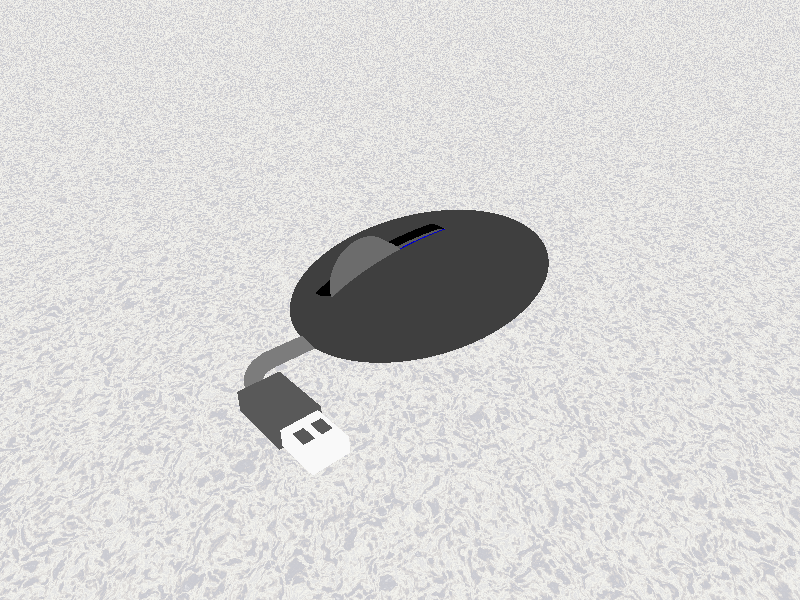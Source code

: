 #include "colors.inc"
#include "stones.inc"
#include "textures.inc"
#include "shapes.inc"
#include "glass.inc"
#include "metals.inc"
#include "woods.inc"
#declare Half_Tor = difference {
    torus {
      4, 1
      rotate x*-90

    }
    box { <-5, -5, -1>, <5, 0, 1> }

    }
camera {
	look_at <1,0,0>
	location <10,8,10>
}
#declare quart_tor =difference {
object { Half_Tor
scale <.2,.2,.2>
rotate <90, 90, 0>
translate 3*y}

box { <1.1, 3, .5>, <0, 2,-.5> translate z*.5 translate y*.5}}

sky_sphere {
  pigment {
    gradient y
      color_map {
        [ 0.5  color CornflowerBlue ]
        [ 1.0  color MidnightBlue ]
        }
    scale 2
    translate -1
    }
  emission rgb <0.8,0.8,1>
  }
light_source {
	<0, 10,0 >
	color White}
plane {
      	y, -1
	texture { T_Stone9 scale 0.5 }
  
}
merge{
merge{
 difference {
  difference {
   intersection {
    sphere { <0, 0, 0>, 2
     translate -1*y
    }
    sphere { <0, 0, 0>, 2
     translate 1*y
    
      texture { Rust }
      pigment { Gray05 }
      finish {
       ambient .2
       diffuse .6
       phong .75
       phong_size 25
} }}
   sphere { <0, 1., 0>, 1.5
	   pigment {Black}
} scale <2, .7, 1.3> rotate <180, 0, 0>} // the length of the curve is 8, width of 4 ish


  box { < 3,3,2.5> <-.751, 1,3> 
	pigment {Black }
	translate -2.75*z
	translate -2*y
	translate 0.4*x
} 
}
 intersection {
  difference {
   intersection {
    sphere { <0, 0, 0>, 2
     translate -1*y
    }
    sphere { <0, 0, 0>, 2
     translate 1*y
    }
    pigment {Gray10 }
    finish {
      ambient .2
      diffuse .5
      phong .15
      phong_size 25
  }}
   sphere { <0, 1., 0>, 1.5
        texture { Sapphire_Agate }
} rotate <180, 0, 0> scale <2, .7, .8> translate .8*z translate .1*y } // the length of the curve is 8, width of 4 ish

  box { < 3,3,2.5> <-.751, 1,3>
        texture { Sapphire_Agate scale 0.5 }
        translate -2.77777775*z
        translate -2*y
        translate 0.4*x
}
}
 cylinder { <0, 0, -.25> <0, 0, .25> 
	1
	translate 2*x
	pigment { Gray15 }
	texture { Glass3 }
	finish {
        ambient .2
        diffuse .6
        phong .75
        phong_size 25}}
}
difference {
 difference {
    sphere { <0, 0, 0>, 2
     translate -1*y
    }
    sphere { <0, 0, 0>, 2
     translate 1*y

      texture { Rust }
      pigment { Gray05 }
      finish {
       ambient .2
       diffuse .5
       phong .3
       phong_size 25
} }
   sphere { <0, 1., 0>, 1.5
        texture { Sapphire_Agate }}
} scale <2, .7, 1.3> texture { Rust }
      pigment { Gray05 }
      finish{
       ambient .2
       diffuse .6
       phong .75
       phong_size 25 } }translate 1*y }
union{
cylinder { < -1, 1, 0> <1, 1, 0>
	.2
	pigment {Gray20}
	translate 4*x
	translate -1*y
	 finish {
       ambient .2
       diffuse .3
       phong .5
       phong_size 15

}}
object {quart_tor  translate 4.85*x translate -3.01*y translate .79*z pigment { Gray20}finish{
       ambient .2
       diffuse .3
       phong .5
       phong_size 15 } } }

#declare generic_box = 
       box { <3, 4,1> <2, 3.5, -.5> translate <3.1, -3.8,1.25> }
object {generic_box pigment {Gray10}} 
difference {
object {generic_box scale.85*x scale .8*y  translate <.85, 0, 1> pigment{color P_Chrome5 } finish {F_MetalE ambient .2
       diffuse .3
       phong .5
       phong_size 15}}
object {generic_box scale <.25, .25, .25> translate <4.4, .2, 2.3> pigment{Gray10 } finish {F_MetalE ambient .2
       diffuse .3
       phong .5
       phong_size 15}}
object {generic_box scale <.25, .25, .25> translate <4, .2, 2.3> pigment{Gray10 } finish {F_MetalE ambient .2
       diffuse .3
       phong .5
       phong_size 15}}

}
